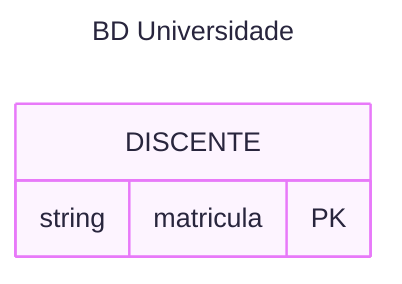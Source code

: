 ---
config:
  layout: dagre
  theme: redux-color
title: BD Universidade
---
erDiagram
    direction TB
    DISCENTE {
        string matricula PK ""
    }